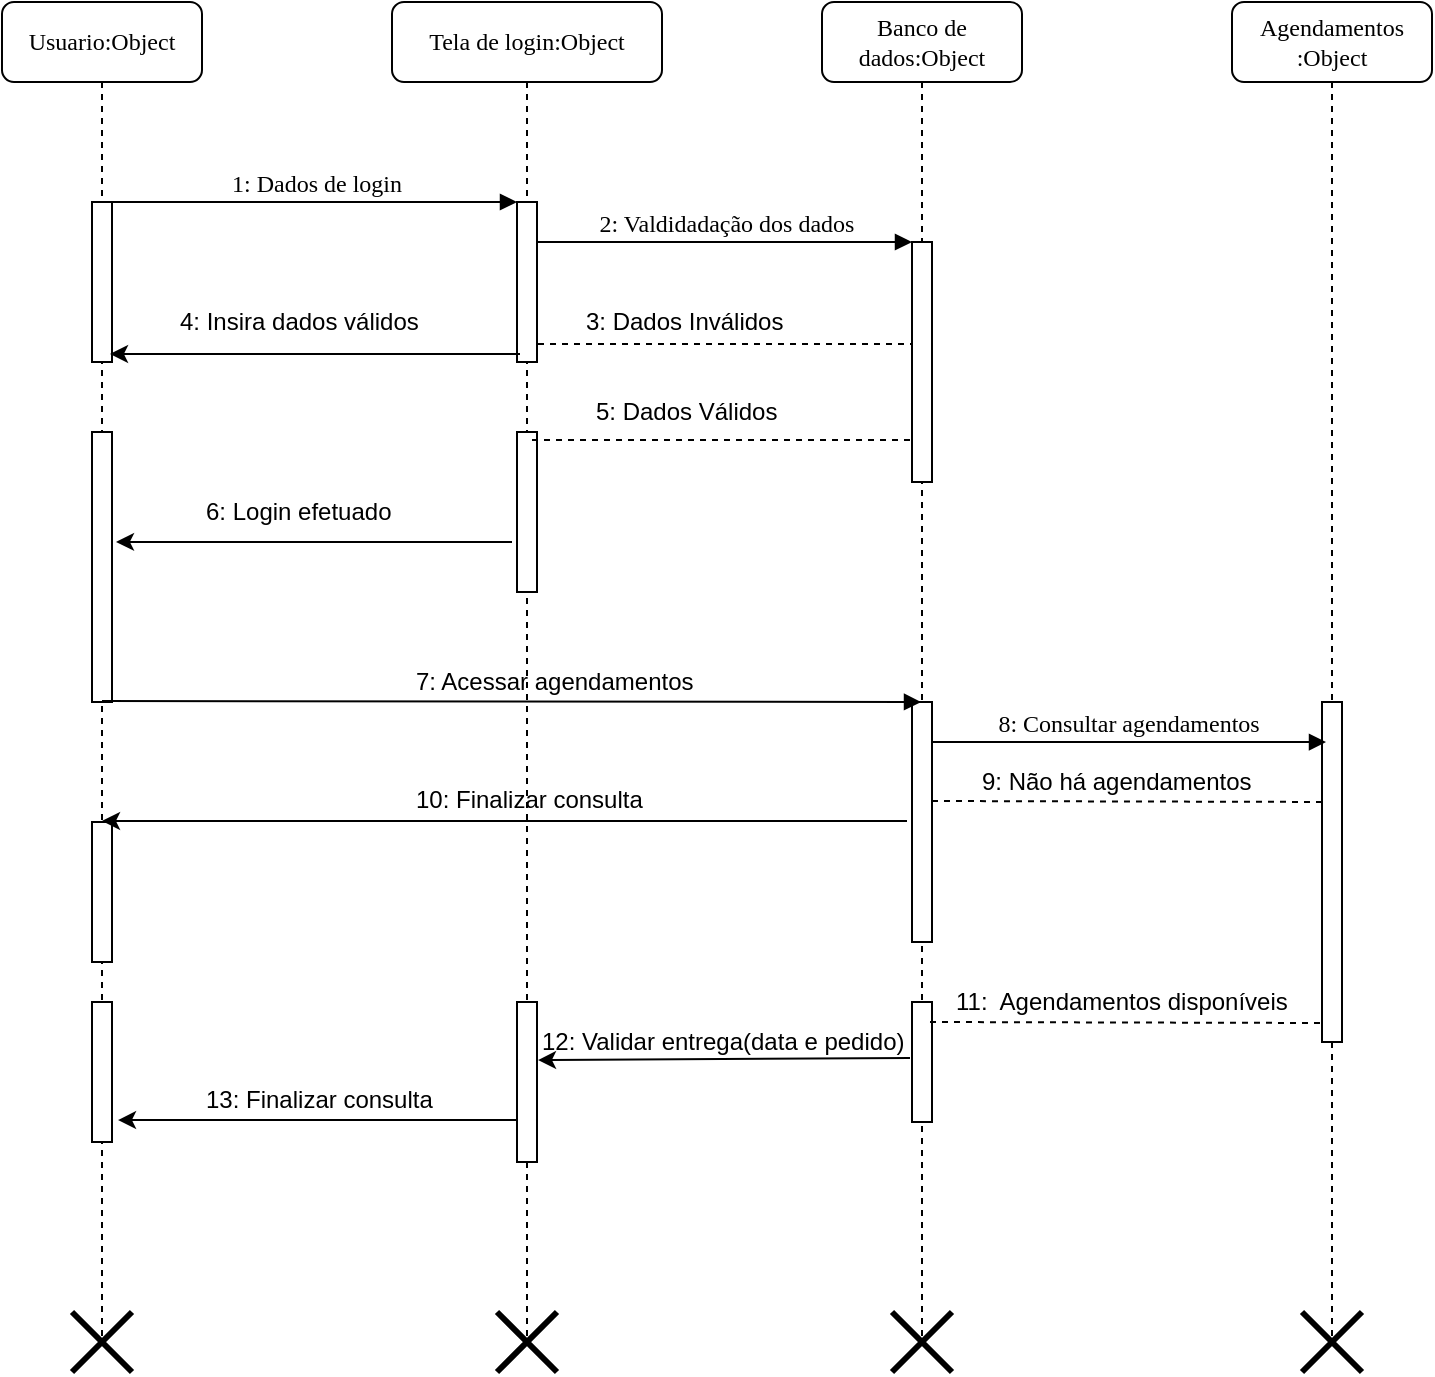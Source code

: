 <mxfile version="10.7.5"><diagram id="l27BXReMlDV9ajSOULhc" name="Page-2"><mxGraphModel dx="484" dy="599" grid="1" gridSize="10" guides="1" tooltips="1" connect="1" arrows="1" fold="1" page="1" pageScale="1" pageWidth="827" pageHeight="1169" math="0" shadow="0"><root><mxCell id="VYK_IbLT2N_y-AILsWqe-0"/><mxCell id="VYK_IbLT2N_y-AILsWqe-1" parent="VYK_IbLT2N_y-AILsWqe-0"/><mxCell id="hjhHEIvSf6_biynuRTLe-0" value="Tela de login:Object" style="shape=umlLifeline;perimeter=lifelinePerimeter;whiteSpace=wrap;html=1;container=1;collapsible=0;recursiveResize=0;outlineConnect=0;rounded=1;shadow=0;comic=0;labelBackgroundColor=none;strokeColor=#000000;strokeWidth=1;fillColor=#FFFFFF;fontFamily=Verdana;fontSize=12;fontColor=#000000;align=center;" vertex="1" parent="VYK_IbLT2N_y-AILsWqe-1"><mxGeometry x="240" y="80" width="135" height="670" as="geometry"/></mxCell><mxCell id="hjhHEIvSf6_biynuRTLe-1" value="" style="html=1;points=[];perimeter=orthogonalPerimeter;rounded=0;shadow=0;comic=0;labelBackgroundColor=none;strokeColor=#000000;strokeWidth=1;fillColor=#FFFFFF;fontFamily=Verdana;fontSize=12;fontColor=#000000;align=center;" vertex="1" parent="hjhHEIvSf6_biynuRTLe-0"><mxGeometry x="62.5" y="100" width="10" height="80" as="geometry"/></mxCell><mxCell id="hjhHEIvSf6_biynuRTLe-2" value="" style="html=1;points=[];perimeter=orthogonalPerimeter;rounded=0;shadow=0;comic=0;labelBackgroundColor=none;strokeColor=#000000;strokeWidth=1;fillColor=#FFFFFF;fontFamily=Verdana;fontSize=12;fontColor=#000000;align=center;" vertex="1" parent="hjhHEIvSf6_biynuRTLe-0"><mxGeometry x="62.5" y="215" width="10" height="80" as="geometry"/></mxCell><mxCell id="_KSsttwL7K1KuPWtWahG-3" value="7: Acessar agendamentos" style="text;html=1;resizable=0;points=[];autosize=1;align=left;verticalAlign=top;spacingTop=-4;" vertex="1" parent="hjhHEIvSf6_biynuRTLe-0"><mxGeometry x="10" y="330" width="160" height="20" as="geometry"/></mxCell><mxCell id="_KSsttwL7K1KuPWtWahG-21" value="" style="html=1;points=[];perimeter=orthogonalPerimeter;rounded=0;shadow=0;comic=0;labelBackgroundColor=none;strokeColor=#000000;strokeWidth=1;fillColor=#FFFFFF;fontFamily=Verdana;fontSize=12;fontColor=#000000;align=center;" vertex="1" parent="hjhHEIvSf6_biynuRTLe-0"><mxGeometry x="62.5" y="500" width="10" height="80" as="geometry"/></mxCell><mxCell id="hjhHEIvSf6_biynuRTLe-3" value="Banco de dados:Object" style="shape=umlLifeline;perimeter=lifelinePerimeter;whiteSpace=wrap;html=1;container=1;collapsible=0;recursiveResize=0;outlineConnect=0;rounded=1;shadow=0;comic=0;labelBackgroundColor=none;strokeColor=#000000;strokeWidth=1;fillColor=#FFFFFF;fontFamily=Verdana;fontSize=12;fontColor=#000000;align=center;" vertex="1" parent="VYK_IbLT2N_y-AILsWqe-1"><mxGeometry x="455" y="80" width="100" height="670" as="geometry"/></mxCell><mxCell id="hjhHEIvSf6_biynuRTLe-4" value="" style="html=1;points=[];perimeter=orthogonalPerimeter;rounded=0;shadow=0;comic=0;labelBackgroundColor=none;strokeColor=#000000;strokeWidth=1;fillColor=#FFFFFF;fontFamily=Verdana;fontSize=12;fontColor=#000000;align=center;" vertex="1" parent="hjhHEIvSf6_biynuRTLe-3"><mxGeometry x="45" y="120" width="10" height="120" as="geometry"/></mxCell><mxCell id="_KSsttwL7K1KuPWtWahG-4" value="" style="html=1;points=[];perimeter=orthogonalPerimeter;rounded=0;shadow=0;comic=0;labelBackgroundColor=none;strokeColor=#000000;strokeWidth=1;fillColor=#FFFFFF;fontFamily=Verdana;fontSize=12;fontColor=#000000;align=center;" vertex="1" parent="hjhHEIvSf6_biynuRTLe-3"><mxGeometry x="45" y="350" width="10" height="120" as="geometry"/></mxCell><mxCell id="_KSsttwL7K1KuPWtWahG-17" value="" style="html=1;points=[];perimeter=orthogonalPerimeter;rounded=0;shadow=0;comic=0;labelBackgroundColor=none;strokeColor=#000000;strokeWidth=1;fillColor=#FFFFFF;fontFamily=Verdana;fontSize=12;fontColor=#000000;align=center;" vertex="1" parent="hjhHEIvSf6_biynuRTLe-3"><mxGeometry x="45" y="500" width="10" height="60" as="geometry"/></mxCell><mxCell id="hjhHEIvSf6_biynuRTLe-19" value="" style="shape=umlDestroy;whiteSpace=wrap;html=1;strokeWidth=3;" vertex="1" parent="hjhHEIvSf6_biynuRTLe-3"><mxGeometry x="35" y="655" width="30" height="30" as="geometry"/></mxCell><mxCell id="hjhHEIvSf6_biynuRTLe-5" value="Usuario:Object" style="shape=umlLifeline;perimeter=lifelinePerimeter;whiteSpace=wrap;html=1;container=1;collapsible=0;recursiveResize=0;outlineConnect=0;rounded=1;shadow=0;comic=0;labelBackgroundColor=none;strokeColor=#000000;strokeWidth=1;fillColor=#FFFFFF;fontFamily=Verdana;fontSize=12;fontColor=#000000;align=center;" vertex="1" parent="VYK_IbLT2N_y-AILsWqe-1"><mxGeometry x="45" y="80" width="100" height="670" as="geometry"/></mxCell><mxCell id="hjhHEIvSf6_biynuRTLe-6" value="" style="html=1;points=[];perimeter=orthogonalPerimeter;rounded=0;shadow=0;comic=0;labelBackgroundColor=none;strokeColor=#000000;strokeWidth=1;fillColor=#FFFFFF;fontFamily=Verdana;fontSize=12;fontColor=#000000;align=center;" vertex="1" parent="hjhHEIvSf6_biynuRTLe-5"><mxGeometry x="45" y="100" width="10" height="80" as="geometry"/></mxCell><mxCell id="hjhHEIvSf6_biynuRTLe-7" value="" style="html=1;points=[];perimeter=orthogonalPerimeter;rounded=0;shadow=0;comic=0;labelBackgroundColor=none;strokeColor=#000000;strokeWidth=1;fillColor=#FFFFFF;fontFamily=Verdana;fontSize=12;fontColor=#000000;align=center;" vertex="1" parent="hjhHEIvSf6_biynuRTLe-5"><mxGeometry x="45" y="215" width="10" height="135" as="geometry"/></mxCell><mxCell id="_KSsttwL7K1KuPWtWahG-14" value="" style="html=1;points=[];perimeter=orthogonalPerimeter;rounded=0;shadow=0;comic=0;labelBackgroundColor=none;strokeColor=#000000;strokeWidth=1;fillColor=#FFFFFF;fontFamily=Verdana;fontSize=12;fontColor=#000000;align=center;" vertex="1" parent="hjhHEIvSf6_biynuRTLe-5"><mxGeometry x="45" y="410" width="10" height="70" as="geometry"/></mxCell><mxCell id="_KSsttwL7K1KuPWtWahG-24" value="" style="html=1;points=[];perimeter=orthogonalPerimeter;rounded=0;shadow=0;comic=0;labelBackgroundColor=none;strokeColor=#000000;strokeWidth=1;fillColor=#FFFFFF;fontFamily=Verdana;fontSize=12;fontColor=#000000;align=center;" vertex="1" parent="hjhHEIvSf6_biynuRTLe-5"><mxGeometry x="45" y="500" width="10" height="70" as="geometry"/></mxCell><mxCell id="hjhHEIvSf6_biynuRTLe-8" value="1: Dados de login" style="html=1;verticalAlign=bottom;endArrow=block;entryX=0;entryY=0;labelBackgroundColor=none;fontFamily=Verdana;fontSize=12;edgeStyle=elbowEdgeStyle;elbow=vertical;" edge="1" parent="VYK_IbLT2N_y-AILsWqe-1" source="hjhHEIvSf6_biynuRTLe-6" target="hjhHEIvSf6_biynuRTLe-1"><mxGeometry relative="1" as="geometry"><mxPoint x="220" y="190" as="sourcePoint"/></mxGeometry></mxCell><mxCell id="hjhHEIvSf6_biynuRTLe-9" value="2: Valdidadação dos dados" style="html=1;verticalAlign=bottom;endArrow=block;entryX=0;entryY=0;labelBackgroundColor=none;fontFamily=Verdana;fontSize=12;edgeStyle=elbowEdgeStyle;elbow=vertical;" edge="1" parent="VYK_IbLT2N_y-AILsWqe-1" source="hjhHEIvSf6_biynuRTLe-1" target="hjhHEIvSf6_biynuRTLe-4"><mxGeometry relative="1" as="geometry"><mxPoint x="370" y="200" as="sourcePoint"/></mxGeometry></mxCell><mxCell id="hjhHEIvSf6_biynuRTLe-10" value="" style="endArrow=none;dashed=1;html=1;entryX=0;entryY=0.067;entryDx=0;entryDy=0;entryPerimeter=0;exitX=0.75;exitY=0.05;exitDx=0;exitDy=0;exitPerimeter=0;" edge="1" parent="VYK_IbLT2N_y-AILsWqe-1" source="hjhHEIvSf6_biynuRTLe-2"><mxGeometry width="50" height="50" relative="1" as="geometry"><mxPoint x="320" y="299" as="sourcePoint"/><mxPoint x="500" y="299" as="targetPoint"/></mxGeometry></mxCell><mxCell id="hjhHEIvSf6_biynuRTLe-11" value="5: Dados Válidos" style="text;html=1;resizable=0;points=[];autosize=1;align=left;verticalAlign=top;spacingTop=-4;" vertex="1" parent="VYK_IbLT2N_y-AILsWqe-1"><mxGeometry x="340" y="275" width="110" height="20" as="geometry"/></mxCell><mxCell id="hjhHEIvSf6_biynuRTLe-12" value="3: Dados Inválidos" style="text;html=1;resizable=0;points=[];autosize=1;align=left;verticalAlign=top;spacingTop=-4;" vertex="1" parent="VYK_IbLT2N_y-AILsWqe-1"><mxGeometry x="335" y="230" width="120" height="20" as="geometry"/></mxCell><mxCell id="hjhHEIvSf6_biynuRTLe-13" value="" style="endArrow=none;dashed=1;html=1;exitX=1.05;exitY=0.888;exitDx=0;exitDy=0;exitPerimeter=0;" edge="1" parent="VYK_IbLT2N_y-AILsWqe-1" target="hjhHEIvSf6_biynuRTLe-4" source="hjhHEIvSf6_biynuRTLe-1"><mxGeometry width="50" height="50" relative="1" as="geometry"><mxPoint x="320" y="250" as="sourcePoint"/><mxPoint x="150" y="680" as="targetPoint"/></mxGeometry></mxCell><mxCell id="hjhHEIvSf6_biynuRTLe-14" value="" style="endArrow=classic;html=1;exitX=0.15;exitY=0.95;exitDx=0;exitDy=0;exitPerimeter=0;entryX=0.9;entryY=0.95;entryDx=0;entryDy=0;entryPerimeter=0;" edge="1" parent="VYK_IbLT2N_y-AILsWqe-1" source="hjhHEIvSf6_biynuRTLe-1" target="hjhHEIvSf6_biynuRTLe-6"><mxGeometry width="50" height="50" relative="1" as="geometry"><mxPoint x="280" y="248" as="sourcePoint"/><mxPoint x="104" y="248" as="targetPoint"/></mxGeometry></mxCell><mxCell id="hjhHEIvSf6_biynuRTLe-15" value="4: Insira dados válidos" style="text;html=1;resizable=0;points=[];autosize=1;align=left;verticalAlign=top;spacingTop=-4;" vertex="1" parent="VYK_IbLT2N_y-AILsWqe-1"><mxGeometry x="131.5" y="230" width="140" height="20" as="geometry"/></mxCell><mxCell id="hjhHEIvSf6_biynuRTLe-16" value="" style="endArrow=classic;html=1;entryX=1.2;entryY=0.407;entryDx=0;entryDy=0;entryPerimeter=0;" edge="1" parent="VYK_IbLT2N_y-AILsWqe-1" target="hjhHEIvSf6_biynuRTLe-7"><mxGeometry width="50" height="50" relative="1" as="geometry"><mxPoint x="300" y="350" as="sourcePoint"/><mxPoint x="110" y="680" as="targetPoint"/></mxGeometry></mxCell><mxCell id="hjhHEIvSf6_biynuRTLe-17" value="6: Login efetuado " style="text;html=1;resizable=0;points=[];autosize=1;align=left;verticalAlign=top;spacingTop=-4;" vertex="1" parent="VYK_IbLT2N_y-AILsWqe-1"><mxGeometry x="145" y="325" width="110" height="20" as="geometry"/></mxCell><mxCell id="_KSsttwL7K1KuPWtWahG-0" value="Agendamentos&lt;br&gt;:Object" style="shape=umlLifeline;perimeter=lifelinePerimeter;whiteSpace=wrap;html=1;container=1;collapsible=0;recursiveResize=0;outlineConnect=0;rounded=1;shadow=0;comic=0;labelBackgroundColor=none;strokeColor=#000000;strokeWidth=1;fillColor=#FFFFFF;fontFamily=Verdana;fontSize=12;fontColor=#000000;align=center;" vertex="1" parent="VYK_IbLT2N_y-AILsWqe-1"><mxGeometry x="660" y="80" width="100" height="670" as="geometry"/></mxCell><mxCell id="_KSsttwL7K1KuPWtWahG-1" value="" style="html=1;points=[];perimeter=orthogonalPerimeter;rounded=0;shadow=0;comic=0;labelBackgroundColor=none;strokeColor=#000000;strokeWidth=1;fillColor=#FFFFFF;fontFamily=Verdana;fontSize=12;fontColor=#000000;align=center;" vertex="1" parent="_KSsttwL7K1KuPWtWahG-0"><mxGeometry x="45" y="350" width="10" height="170" as="geometry"/></mxCell><mxCell id="_KSsttwL7K1KuPWtWahG-2" value="" style="html=1;verticalAlign=bottom;endArrow=block;labelBackgroundColor=none;fontFamily=Verdana;fontSize=12;edgeStyle=elbowEdgeStyle;elbow=vertical;" edge="1" parent="VYK_IbLT2N_y-AILsWqe-1" target="hjhHEIvSf6_biynuRTLe-3"><mxGeometry x="0.316" y="10" relative="1" as="geometry"><mxPoint x="95" y="429.5" as="sourcePoint"/><mxPoint x="300" y="429.5" as="targetPoint"/><Array as="points"><mxPoint x="350" y="430"/></Array><mxPoint x="1" as="offset"/></mxGeometry></mxCell><mxCell id="_KSsttwL7K1KuPWtWahG-6" value="8: Consultar agendamentos" style="html=1;verticalAlign=bottom;endArrow=block;labelBackgroundColor=none;fontFamily=Verdana;fontSize=12;edgeStyle=elbowEdgeStyle;elbow=horizontal;entryX=0.2;entryY=0.118;entryDx=0;entryDy=0;entryPerimeter=0;" edge="1" parent="VYK_IbLT2N_y-AILsWqe-1" target="_KSsttwL7K1KuPWtWahG-1"><mxGeometry relative="1" as="geometry"><mxPoint x="510" y="450" as="sourcePoint"/><mxPoint x="640" y="450" as="targetPoint"/></mxGeometry></mxCell><mxCell id="_KSsttwL7K1KuPWtWahG-9" value="" style="endArrow=none;dashed=1;html=1;entryX=0.1;entryY=0.294;entryDx=0;entryDy=0;entryPerimeter=0;" edge="1" parent="VYK_IbLT2N_y-AILsWqe-1" target="_KSsttwL7K1KuPWtWahG-1"><mxGeometry width="50" height="50" relative="1" as="geometry"><mxPoint x="510" y="479.5" as="sourcePoint"/><mxPoint x="700" y="480" as="targetPoint"/></mxGeometry></mxCell><mxCell id="_KSsttwL7K1KuPWtWahG-10" value="9: Não há agendamentos" style="text;html=1;resizable=0;points=[];autosize=1;align=left;verticalAlign=top;spacingTop=-4;" vertex="1" parent="VYK_IbLT2N_y-AILsWqe-1"><mxGeometry x="532.5" y="460" width="150" height="20" as="geometry"/></mxCell><mxCell id="_KSsttwL7K1KuPWtWahG-13" value="" style="endArrow=classic;html=1;exitX=0.15;exitY=0.95;exitDx=0;exitDy=0;exitPerimeter=0;" edge="1" parent="VYK_IbLT2N_y-AILsWqe-1" target="hjhHEIvSf6_biynuRTLe-5"><mxGeometry width="50" height="50" relative="1" as="geometry"><mxPoint x="497.5" y="489.5" as="sourcePoint"/><mxPoint x="292.5" y="489.5" as="targetPoint"/></mxGeometry></mxCell><mxCell id="_KSsttwL7K1KuPWtWahG-15" value="10: Finalizar consulta" style="text;html=1;" vertex="1" parent="VYK_IbLT2N_y-AILsWqe-1"><mxGeometry x="250" y="465" width="170" height="30" as="geometry"/></mxCell><mxCell id="_KSsttwL7K1KuPWtWahG-18" value="11:&amp;nbsp; Agendamentos disponíveis" style="text;html=1;resizable=0;points=[];autosize=1;align=left;verticalAlign=top;spacingTop=-4;" vertex="1" parent="VYK_IbLT2N_y-AILsWqe-1"><mxGeometry x="520" y="570" width="190" height="20" as="geometry"/></mxCell><mxCell id="_KSsttwL7K1KuPWtWahG-20" value="" style="endArrow=none;dashed=1;html=1;entryX=0.1;entryY=0.294;entryDx=0;entryDy=0;entryPerimeter=0;" edge="1" parent="VYK_IbLT2N_y-AILsWqe-1"><mxGeometry width="50" height="50" relative="1" as="geometry"><mxPoint x="509" y="590" as="sourcePoint"/><mxPoint x="705" y="590.5" as="targetPoint"/></mxGeometry></mxCell><mxCell id="_KSsttwL7K1KuPWtWahG-22" value="" style="endArrow=classic;html=1;entryX=1.05;entryY=0.363;entryDx=0;entryDy=0;entryPerimeter=0;exitX=-0.1;exitY=0.467;exitDx=0;exitDy=0;exitPerimeter=0;" edge="1" parent="VYK_IbLT2N_y-AILsWqe-1" source="_KSsttwL7K1KuPWtWahG-17" target="_KSsttwL7K1KuPWtWahG-21"><mxGeometry width="50" height="50" relative="1" as="geometry"><mxPoint x="140" y="790" as="sourcePoint"/><mxPoint x="190" y="740" as="targetPoint"/></mxGeometry></mxCell><mxCell id="_KSsttwL7K1KuPWtWahG-23" value="12: Validar entrega(data e pedido)" style="text;html=1;resizable=0;points=[];autosize=1;align=left;verticalAlign=top;spacingTop=-4;" vertex="1" parent="VYK_IbLT2N_y-AILsWqe-1"><mxGeometry x="313" y="590" width="200" height="20" as="geometry"/></mxCell><mxCell id="_KSsttwL7K1KuPWtWahG-25" value="" style="endArrow=classic;html=1;entryX=1.3;entryY=0.843;entryDx=0;entryDy=0;entryPerimeter=0;exitX=0.05;exitY=0.738;exitDx=0;exitDy=0;exitPerimeter=0;" edge="1" parent="VYK_IbLT2N_y-AILsWqe-1" source="_KSsttwL7K1KuPWtWahG-21" target="_KSsttwL7K1KuPWtWahG-24"><mxGeometry width="50" height="50" relative="1" as="geometry"><mxPoint x="50" y="820" as="sourcePoint"/><mxPoint x="100" y="770" as="targetPoint"/></mxGeometry></mxCell><mxCell id="_KSsttwL7K1KuPWtWahG-26" value="13: Finalizar consulta" style="text;html=1;resizable=0;points=[];autosize=1;align=left;verticalAlign=top;spacingTop=-4;" vertex="1" parent="VYK_IbLT2N_y-AILsWqe-1"><mxGeometry x="145" y="619" width="130" height="20" as="geometry"/></mxCell><mxCell id="_KSsttwL7K1KuPWtWahG-27" value="" style="shape=umlDestroy;whiteSpace=wrap;html=1;strokeWidth=3;" vertex="1" parent="VYK_IbLT2N_y-AILsWqe-1"><mxGeometry x="292.5" y="735" width="30" height="30" as="geometry"/></mxCell><mxCell id="_KSsttwL7K1KuPWtWahG-28" value="" style="shape=umlDestroy;whiteSpace=wrap;html=1;strokeWidth=3;" vertex="1" parent="VYK_IbLT2N_y-AILsWqe-1"><mxGeometry x="80" y="735" width="30" height="30" as="geometry"/></mxCell><mxCell id="_KSsttwL7K1KuPWtWahG-37" value="" style="shape=umlDestroy;whiteSpace=wrap;html=1;strokeWidth=3;" vertex="1" parent="VYK_IbLT2N_y-AILsWqe-1"><mxGeometry x="695" y="735" width="30" height="30" as="geometry"/></mxCell></root></mxGraphModel></diagram></mxfile>